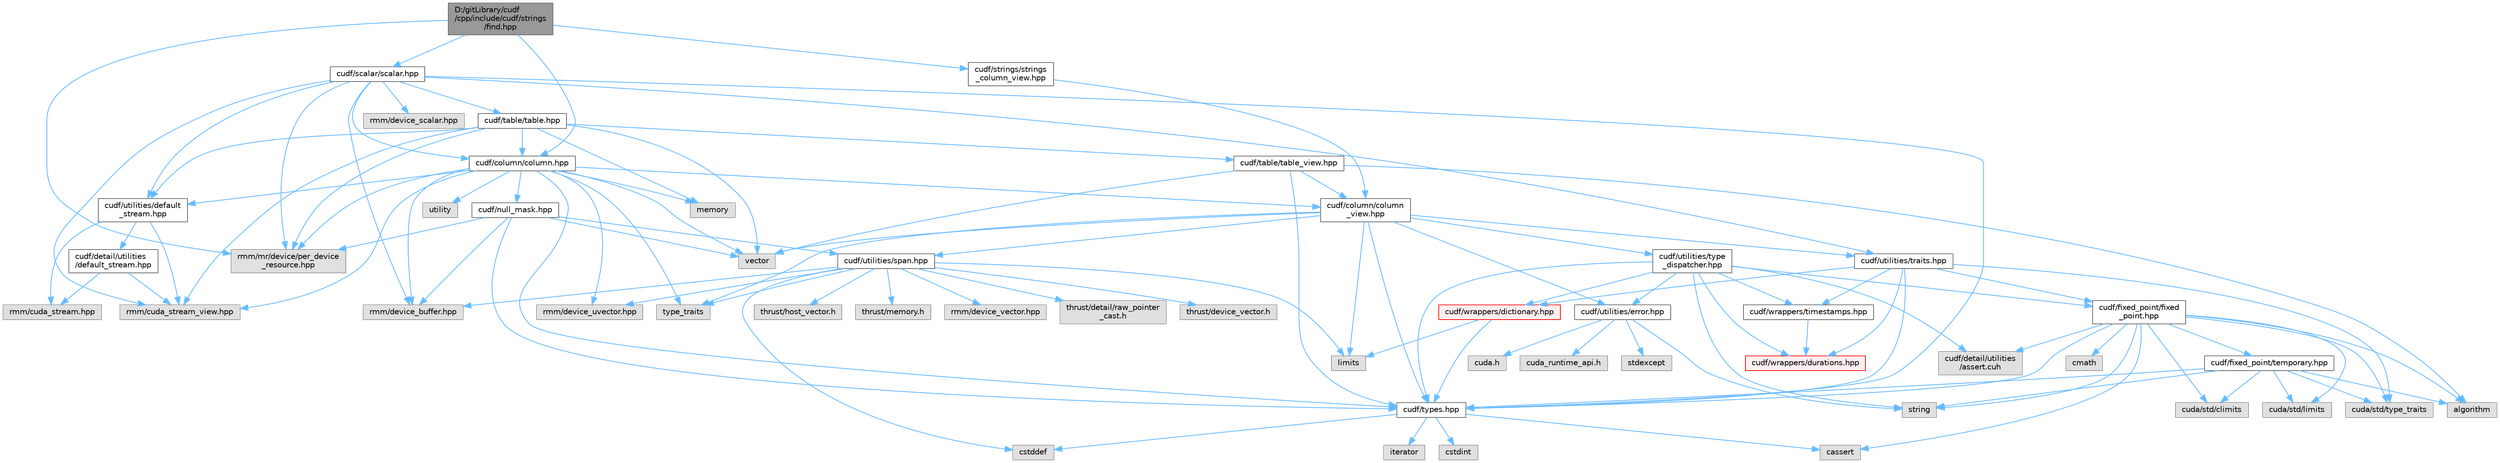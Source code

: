 digraph "D:/gitLibrary/cudf/cpp/include/cudf/strings/find.hpp"
{
 // LATEX_PDF_SIZE
  bgcolor="transparent";
  edge [fontname=Helvetica,fontsize=10,labelfontname=Helvetica,labelfontsize=10];
  node [fontname=Helvetica,fontsize=10,shape=box,height=0.2,width=0.4];
  Node1 [id="Node000001",label="D:/gitLibrary/cudf\l/cpp/include/cudf/strings\l/find.hpp",height=0.2,width=0.4,color="gray40", fillcolor="grey60", style="filled", fontcolor="black",tooltip=" "];
  Node1 -> Node2 [id="edge107_Node000001_Node000002",color="steelblue1",style="solid",tooltip=" "];
  Node2 [id="Node000002",label="cudf/column/column.hpp",height=0.2,width=0.4,color="grey40", fillcolor="white", style="filled",URL="$column_8hpp.html",tooltip="Class definition for cudf::column"];
  Node2 -> Node3 [id="edge108_Node000002_Node000003",color="steelblue1",style="solid",tooltip=" "];
  Node3 [id="Node000003",label="cudf/column/column\l_view.hpp",height=0.2,width=0.4,color="grey40", fillcolor="white", style="filled",URL="$column__view_8hpp.html",tooltip="column view class definitions"];
  Node3 -> Node4 [id="edge109_Node000003_Node000004",color="steelblue1",style="solid",tooltip=" "];
  Node4 [id="Node000004",label="cudf/types.hpp",height=0.2,width=0.4,color="grey40", fillcolor="white", style="filled",URL="$types_8hpp.html",tooltip="Type declarations for libcudf."];
  Node4 -> Node5 [id="edge110_Node000004_Node000005",color="steelblue1",style="solid",tooltip=" "];
  Node5 [id="Node000005",label="cassert",height=0.2,width=0.4,color="grey60", fillcolor="#E0E0E0", style="filled",tooltip=" "];
  Node4 -> Node6 [id="edge111_Node000004_Node000006",color="steelblue1",style="solid",tooltip=" "];
  Node6 [id="Node000006",label="cstddef",height=0.2,width=0.4,color="grey60", fillcolor="#E0E0E0", style="filled",tooltip=" "];
  Node4 -> Node7 [id="edge112_Node000004_Node000007",color="steelblue1",style="solid",tooltip=" "];
  Node7 [id="Node000007",label="cstdint",height=0.2,width=0.4,color="grey60", fillcolor="#E0E0E0", style="filled",tooltip=" "];
  Node4 -> Node8 [id="edge113_Node000004_Node000008",color="steelblue1",style="solid",tooltip=" "];
  Node8 [id="Node000008",label="iterator",height=0.2,width=0.4,color="grey60", fillcolor="#E0E0E0", style="filled",tooltip=" "];
  Node3 -> Node9 [id="edge114_Node000003_Node000009",color="steelblue1",style="solid",tooltip=" "];
  Node9 [id="Node000009",label="cudf/utilities/error.hpp",height=0.2,width=0.4,color="grey40", fillcolor="white", style="filled",URL="$error_8hpp.html",tooltip=" "];
  Node9 -> Node10 [id="edge115_Node000009_Node000010",color="steelblue1",style="solid",tooltip=" "];
  Node10 [id="Node000010",label="cuda.h",height=0.2,width=0.4,color="grey60", fillcolor="#E0E0E0", style="filled",tooltip=" "];
  Node9 -> Node11 [id="edge116_Node000009_Node000011",color="steelblue1",style="solid",tooltip=" "];
  Node11 [id="Node000011",label="cuda_runtime_api.h",height=0.2,width=0.4,color="grey60", fillcolor="#E0E0E0", style="filled",tooltip=" "];
  Node9 -> Node12 [id="edge117_Node000009_Node000012",color="steelblue1",style="solid",tooltip=" "];
  Node12 [id="Node000012",label="stdexcept",height=0.2,width=0.4,color="grey60", fillcolor="#E0E0E0", style="filled",tooltip=" "];
  Node9 -> Node13 [id="edge118_Node000009_Node000013",color="steelblue1",style="solid",tooltip=" "];
  Node13 [id="Node000013",label="string",height=0.2,width=0.4,color="grey60", fillcolor="#E0E0E0", style="filled",tooltip=" "];
  Node3 -> Node14 [id="edge119_Node000003_Node000014",color="steelblue1",style="solid",tooltip=" "];
  Node14 [id="Node000014",label="cudf/utilities/span.hpp",height=0.2,width=0.4,color="grey40", fillcolor="white", style="filled",URL="$span_8hpp.html",tooltip=" "];
  Node14 -> Node15 [id="edge120_Node000014_Node000015",color="steelblue1",style="solid",tooltip=" "];
  Node15 [id="Node000015",label="rmm/device_buffer.hpp",height=0.2,width=0.4,color="grey60", fillcolor="#E0E0E0", style="filled",tooltip=" "];
  Node14 -> Node16 [id="edge121_Node000014_Node000016",color="steelblue1",style="solid",tooltip=" "];
  Node16 [id="Node000016",label="rmm/device_uvector.hpp",height=0.2,width=0.4,color="grey60", fillcolor="#E0E0E0", style="filled",tooltip=" "];
  Node14 -> Node17 [id="edge122_Node000014_Node000017",color="steelblue1",style="solid",tooltip=" "];
  Node17 [id="Node000017",label="rmm/device_vector.hpp",height=0.2,width=0.4,color="grey60", fillcolor="#E0E0E0", style="filled",tooltip=" "];
  Node14 -> Node18 [id="edge123_Node000014_Node000018",color="steelblue1",style="solid",tooltip=" "];
  Node18 [id="Node000018",label="thrust/detail/raw_pointer\l_cast.h",height=0.2,width=0.4,color="grey60", fillcolor="#E0E0E0", style="filled",tooltip=" "];
  Node14 -> Node19 [id="edge124_Node000014_Node000019",color="steelblue1",style="solid",tooltip=" "];
  Node19 [id="Node000019",label="thrust/device_vector.h",height=0.2,width=0.4,color="grey60", fillcolor="#E0E0E0", style="filled",tooltip=" "];
  Node14 -> Node20 [id="edge125_Node000014_Node000020",color="steelblue1",style="solid",tooltip=" "];
  Node20 [id="Node000020",label="thrust/host_vector.h",height=0.2,width=0.4,color="grey60", fillcolor="#E0E0E0", style="filled",tooltip=" "];
  Node14 -> Node21 [id="edge126_Node000014_Node000021",color="steelblue1",style="solid",tooltip=" "];
  Node21 [id="Node000021",label="thrust/memory.h",height=0.2,width=0.4,color="grey60", fillcolor="#E0E0E0", style="filled",tooltip=" "];
  Node14 -> Node6 [id="edge127_Node000014_Node000006",color="steelblue1",style="solid",tooltip=" "];
  Node14 -> Node22 [id="edge128_Node000014_Node000022",color="steelblue1",style="solid",tooltip=" "];
  Node22 [id="Node000022",label="limits",height=0.2,width=0.4,color="grey60", fillcolor="#E0E0E0", style="filled",tooltip=" "];
  Node14 -> Node23 [id="edge129_Node000014_Node000023",color="steelblue1",style="solid",tooltip=" "];
  Node23 [id="Node000023",label="type_traits",height=0.2,width=0.4,color="grey60", fillcolor="#E0E0E0", style="filled",tooltip=" "];
  Node3 -> Node24 [id="edge130_Node000003_Node000024",color="steelblue1",style="solid",tooltip=" "];
  Node24 [id="Node000024",label="cudf/utilities/traits.hpp",height=0.2,width=0.4,color="grey40", fillcolor="white", style="filled",URL="$traits_8hpp.html",tooltip=" "];
  Node24 -> Node25 [id="edge131_Node000024_Node000025",color="steelblue1",style="solid",tooltip=" "];
  Node25 [id="Node000025",label="cudf/fixed_point/fixed\l_point.hpp",height=0.2,width=0.4,color="grey40", fillcolor="white", style="filled",URL="$fixed__point_8hpp.html",tooltip="Class definition for fixed point data type"];
  Node25 -> Node26 [id="edge132_Node000025_Node000026",color="steelblue1",style="solid",tooltip=" "];
  Node26 [id="Node000026",label="cudf/detail/utilities\l/assert.cuh",height=0.2,width=0.4,color="grey60", fillcolor="#E0E0E0", style="filled",tooltip=" "];
  Node25 -> Node27 [id="edge133_Node000025_Node000027",color="steelblue1",style="solid",tooltip=" "];
  Node27 [id="Node000027",label="cudf/fixed_point/temporary.hpp",height=0.2,width=0.4,color="grey40", fillcolor="white", style="filled",URL="$temporary_8hpp.html",tooltip=" "];
  Node27 -> Node4 [id="edge134_Node000027_Node000004",color="steelblue1",style="solid",tooltip=" "];
  Node27 -> Node28 [id="edge135_Node000027_Node000028",color="steelblue1",style="solid",tooltip=" "];
  Node28 [id="Node000028",label="cuda/std/climits",height=0.2,width=0.4,color="grey60", fillcolor="#E0E0E0", style="filled",tooltip=" "];
  Node27 -> Node29 [id="edge136_Node000027_Node000029",color="steelblue1",style="solid",tooltip=" "];
  Node29 [id="Node000029",label="cuda/std/limits",height=0.2,width=0.4,color="grey60", fillcolor="#E0E0E0", style="filled",tooltip=" "];
  Node27 -> Node30 [id="edge137_Node000027_Node000030",color="steelblue1",style="solid",tooltip=" "];
  Node30 [id="Node000030",label="cuda/std/type_traits",height=0.2,width=0.4,color="grey60", fillcolor="#E0E0E0", style="filled",tooltip=" "];
  Node27 -> Node31 [id="edge138_Node000027_Node000031",color="steelblue1",style="solid",tooltip=" "];
  Node31 [id="Node000031",label="algorithm",height=0.2,width=0.4,color="grey60", fillcolor="#E0E0E0", style="filled",tooltip=" "];
  Node27 -> Node13 [id="edge139_Node000027_Node000013",color="steelblue1",style="solid",tooltip=" "];
  Node25 -> Node4 [id="edge140_Node000025_Node000004",color="steelblue1",style="solid",tooltip=" "];
  Node25 -> Node28 [id="edge141_Node000025_Node000028",color="steelblue1",style="solid",tooltip=" "];
  Node25 -> Node29 [id="edge142_Node000025_Node000029",color="steelblue1",style="solid",tooltip=" "];
  Node25 -> Node30 [id="edge143_Node000025_Node000030",color="steelblue1",style="solid",tooltip=" "];
  Node25 -> Node31 [id="edge144_Node000025_Node000031",color="steelblue1",style="solid",tooltip=" "];
  Node25 -> Node5 [id="edge145_Node000025_Node000005",color="steelblue1",style="solid",tooltip=" "];
  Node25 -> Node32 [id="edge146_Node000025_Node000032",color="steelblue1",style="solid",tooltip=" "];
  Node32 [id="Node000032",label="cmath",height=0.2,width=0.4,color="grey60", fillcolor="#E0E0E0", style="filled",tooltip=" "];
  Node25 -> Node13 [id="edge147_Node000025_Node000013",color="steelblue1",style="solid",tooltip=" "];
  Node24 -> Node4 [id="edge148_Node000024_Node000004",color="steelblue1",style="solid",tooltip=" "];
  Node24 -> Node33 [id="edge149_Node000024_Node000033",color="steelblue1",style="solid",tooltip=" "];
  Node33 [id="Node000033",label="cudf/wrappers/dictionary.hpp",height=0.2,width=0.4,color="red", fillcolor="#FFF0F0", style="filled",URL="$dictionary_8hpp.html",tooltip="Concrete type definition for dictionary columns."];
  Node33 -> Node4 [id="edge150_Node000033_Node000004",color="steelblue1",style="solid",tooltip=" "];
  Node33 -> Node22 [id="edge151_Node000033_Node000022",color="steelblue1",style="solid",tooltip=" "];
  Node24 -> Node35 [id="edge152_Node000024_Node000035",color="steelblue1",style="solid",tooltip=" "];
  Node35 [id="Node000035",label="cudf/wrappers/durations.hpp",height=0.2,width=0.4,color="red", fillcolor="#FFF0F0", style="filled",URL="$durations_8hpp.html",tooltip="Concrete type definitions for int32_t and int64_t durations in varying resolutions."];
  Node24 -> Node37 [id="edge153_Node000024_Node000037",color="steelblue1",style="solid",tooltip=" "];
  Node37 [id="Node000037",label="cudf/wrappers/timestamps.hpp",height=0.2,width=0.4,color="grey40", fillcolor="white", style="filled",URL="$timestamps_8hpp.html",tooltip="Concrete type definitions for int32_t and int64_t timestamps in varying resolutions as durations sinc..."];
  Node37 -> Node35 [id="edge154_Node000037_Node000035",color="steelblue1",style="solid",tooltip=" "];
  Node24 -> Node30 [id="edge155_Node000024_Node000030",color="steelblue1",style="solid",tooltip=" "];
  Node3 -> Node38 [id="edge156_Node000003_Node000038",color="steelblue1",style="solid",tooltip=" "];
  Node38 [id="Node000038",label="cudf/utilities/type\l_dispatcher.hpp",height=0.2,width=0.4,color="grey40", fillcolor="white", style="filled",URL="$type__dispatcher_8hpp.html",tooltip="Defines the mapping between cudf::type_id runtime type information and concrete C++ types."];
  Node38 -> Node26 [id="edge157_Node000038_Node000026",color="steelblue1",style="solid",tooltip=" "];
  Node38 -> Node25 [id="edge158_Node000038_Node000025",color="steelblue1",style="solid",tooltip=" "];
  Node38 -> Node4 [id="edge159_Node000038_Node000004",color="steelblue1",style="solid",tooltip=" "];
  Node38 -> Node9 [id="edge160_Node000038_Node000009",color="steelblue1",style="solid",tooltip=" "];
  Node38 -> Node33 [id="edge161_Node000038_Node000033",color="steelblue1",style="solid",tooltip=" "];
  Node38 -> Node35 [id="edge162_Node000038_Node000035",color="steelblue1",style="solid",tooltip=" "];
  Node38 -> Node37 [id="edge163_Node000038_Node000037",color="steelblue1",style="solid",tooltip=" "];
  Node38 -> Node13 [id="edge164_Node000038_Node000013",color="steelblue1",style="solid",tooltip=" "];
  Node3 -> Node22 [id="edge165_Node000003_Node000022",color="steelblue1",style="solid",tooltip=" "];
  Node3 -> Node23 [id="edge166_Node000003_Node000023",color="steelblue1",style="solid",tooltip=" "];
  Node3 -> Node39 [id="edge167_Node000003_Node000039",color="steelblue1",style="solid",tooltip=" "];
  Node39 [id="Node000039",label="vector",height=0.2,width=0.4,color="grey60", fillcolor="#E0E0E0", style="filled",tooltip=" "];
  Node2 -> Node40 [id="edge168_Node000002_Node000040",color="steelblue1",style="solid",tooltip=" "];
  Node40 [id="Node000040",label="cudf/null_mask.hpp",height=0.2,width=0.4,color="grey40", fillcolor="white", style="filled",URL="$null__mask_8hpp.html",tooltip="APIs for managing validity bitmasks"];
  Node40 -> Node4 [id="edge169_Node000040_Node000004",color="steelblue1",style="solid",tooltip=" "];
  Node40 -> Node14 [id="edge170_Node000040_Node000014",color="steelblue1",style="solid",tooltip=" "];
  Node40 -> Node15 [id="edge171_Node000040_Node000015",color="steelblue1",style="solid",tooltip=" "];
  Node40 -> Node41 [id="edge172_Node000040_Node000041",color="steelblue1",style="solid",tooltip=" "];
  Node41 [id="Node000041",label="rmm/mr/device/per_device\l_resource.hpp",height=0.2,width=0.4,color="grey60", fillcolor="#E0E0E0", style="filled",tooltip=" "];
  Node40 -> Node39 [id="edge173_Node000040_Node000039",color="steelblue1",style="solid",tooltip=" "];
  Node2 -> Node4 [id="edge174_Node000002_Node000004",color="steelblue1",style="solid",tooltip=" "];
  Node2 -> Node42 [id="edge175_Node000002_Node000042",color="steelblue1",style="solid",tooltip=" "];
  Node42 [id="Node000042",label="cudf/utilities/default\l_stream.hpp",height=0.2,width=0.4,color="grey40", fillcolor="white", style="filled",URL="$utilities_2default__stream_8hpp.html",tooltip=" "];
  Node42 -> Node43 [id="edge176_Node000042_Node000043",color="steelblue1",style="solid",tooltip=" "];
  Node43 [id="Node000043",label="cudf/detail/utilities\l/default_stream.hpp",height=0.2,width=0.4,color="grey40", fillcolor="white", style="filled",URL="$detail_2utilities_2default__stream_8hpp.html",tooltip=" "];
  Node43 -> Node44 [id="edge177_Node000043_Node000044",color="steelblue1",style="solid",tooltip=" "];
  Node44 [id="Node000044",label="rmm/cuda_stream.hpp",height=0.2,width=0.4,color="grey60", fillcolor="#E0E0E0", style="filled",tooltip=" "];
  Node43 -> Node45 [id="edge178_Node000043_Node000045",color="steelblue1",style="solid",tooltip=" "];
  Node45 [id="Node000045",label="rmm/cuda_stream_view.hpp",height=0.2,width=0.4,color="grey60", fillcolor="#E0E0E0", style="filled",tooltip=" "];
  Node42 -> Node44 [id="edge179_Node000042_Node000044",color="steelblue1",style="solid",tooltip=" "];
  Node42 -> Node45 [id="edge180_Node000042_Node000045",color="steelblue1",style="solid",tooltip=" "];
  Node2 -> Node45 [id="edge181_Node000002_Node000045",color="steelblue1",style="solid",tooltip=" "];
  Node2 -> Node15 [id="edge182_Node000002_Node000015",color="steelblue1",style="solid",tooltip=" "];
  Node2 -> Node16 [id="edge183_Node000002_Node000016",color="steelblue1",style="solid",tooltip=" "];
  Node2 -> Node41 [id="edge184_Node000002_Node000041",color="steelblue1",style="solid",tooltip=" "];
  Node2 -> Node46 [id="edge185_Node000002_Node000046",color="steelblue1",style="solid",tooltip=" "];
  Node46 [id="Node000046",label="memory",height=0.2,width=0.4,color="grey60", fillcolor="#E0E0E0", style="filled",tooltip=" "];
  Node2 -> Node23 [id="edge186_Node000002_Node000023",color="steelblue1",style="solid",tooltip=" "];
  Node2 -> Node47 [id="edge187_Node000002_Node000047",color="steelblue1",style="solid",tooltip=" "];
  Node47 [id="Node000047",label="utility",height=0.2,width=0.4,color="grey60", fillcolor="#E0E0E0", style="filled",tooltip=" "];
  Node2 -> Node39 [id="edge188_Node000002_Node000039",color="steelblue1",style="solid",tooltip=" "];
  Node1 -> Node48 [id="edge189_Node000001_Node000048",color="steelblue1",style="solid",tooltip=" "];
  Node48 [id="Node000048",label="cudf/scalar/scalar.hpp",height=0.2,width=0.4,color="grey40", fillcolor="white", style="filled",URL="$scalar_8hpp.html",tooltip="Class definitions for cudf::scalar"];
  Node48 -> Node2 [id="edge190_Node000048_Node000002",color="steelblue1",style="solid",tooltip=" "];
  Node48 -> Node49 [id="edge191_Node000048_Node000049",color="steelblue1",style="solid",tooltip=" "];
  Node49 [id="Node000049",label="cudf/table/table.hpp",height=0.2,width=0.4,color="grey40", fillcolor="white", style="filled",URL="$table_8hpp.html",tooltip="Class definition for cudf::table"];
  Node49 -> Node2 [id="edge192_Node000049_Node000002",color="steelblue1",style="solid",tooltip=" "];
  Node49 -> Node50 [id="edge193_Node000049_Node000050",color="steelblue1",style="solid",tooltip=" "];
  Node50 [id="Node000050",label="cudf/table/table_view.hpp",height=0.2,width=0.4,color="grey40", fillcolor="white", style="filled",URL="$table__view_8hpp.html",tooltip="Class definitions for (mutable)_table_view"];
  Node50 -> Node3 [id="edge194_Node000050_Node000003",color="steelblue1",style="solid",tooltip=" "];
  Node50 -> Node4 [id="edge195_Node000050_Node000004",color="steelblue1",style="solid",tooltip=" "];
  Node50 -> Node31 [id="edge196_Node000050_Node000031",color="steelblue1",style="solid",tooltip=" "];
  Node50 -> Node39 [id="edge197_Node000050_Node000039",color="steelblue1",style="solid",tooltip=" "];
  Node49 -> Node42 [id="edge198_Node000049_Node000042",color="steelblue1",style="solid",tooltip=" "];
  Node49 -> Node45 [id="edge199_Node000049_Node000045",color="steelblue1",style="solid",tooltip=" "];
  Node49 -> Node41 [id="edge200_Node000049_Node000041",color="steelblue1",style="solid",tooltip=" "];
  Node49 -> Node46 [id="edge201_Node000049_Node000046",color="steelblue1",style="solid",tooltip=" "];
  Node49 -> Node39 [id="edge202_Node000049_Node000039",color="steelblue1",style="solid",tooltip=" "];
  Node48 -> Node4 [id="edge203_Node000048_Node000004",color="steelblue1",style="solid",tooltip=" "];
  Node48 -> Node42 [id="edge204_Node000048_Node000042",color="steelblue1",style="solid",tooltip=" "];
  Node48 -> Node24 [id="edge205_Node000048_Node000024",color="steelblue1",style="solid",tooltip=" "];
  Node48 -> Node45 [id="edge206_Node000048_Node000045",color="steelblue1",style="solid",tooltip=" "];
  Node48 -> Node15 [id="edge207_Node000048_Node000015",color="steelblue1",style="solid",tooltip=" "];
  Node48 -> Node51 [id="edge208_Node000048_Node000051",color="steelblue1",style="solid",tooltip=" "];
  Node51 [id="Node000051",label="rmm/device_scalar.hpp",height=0.2,width=0.4,color="grey60", fillcolor="#E0E0E0", style="filled",tooltip=" "];
  Node48 -> Node41 [id="edge209_Node000048_Node000041",color="steelblue1",style="solid",tooltip=" "];
  Node1 -> Node52 [id="edge210_Node000001_Node000052",color="steelblue1",style="solid",tooltip=" "];
  Node52 [id="Node000052",label="cudf/strings/strings\l_column_view.hpp",height=0.2,width=0.4,color="grey40", fillcolor="white", style="filled",URL="$strings__column__view_8hpp.html",tooltip="Class definition for cudf::strings_column_view"];
  Node52 -> Node3 [id="edge211_Node000052_Node000003",color="steelblue1",style="solid",tooltip=" "];
  Node1 -> Node41 [id="edge212_Node000001_Node000041",color="steelblue1",style="solid",tooltip=" "];
}
